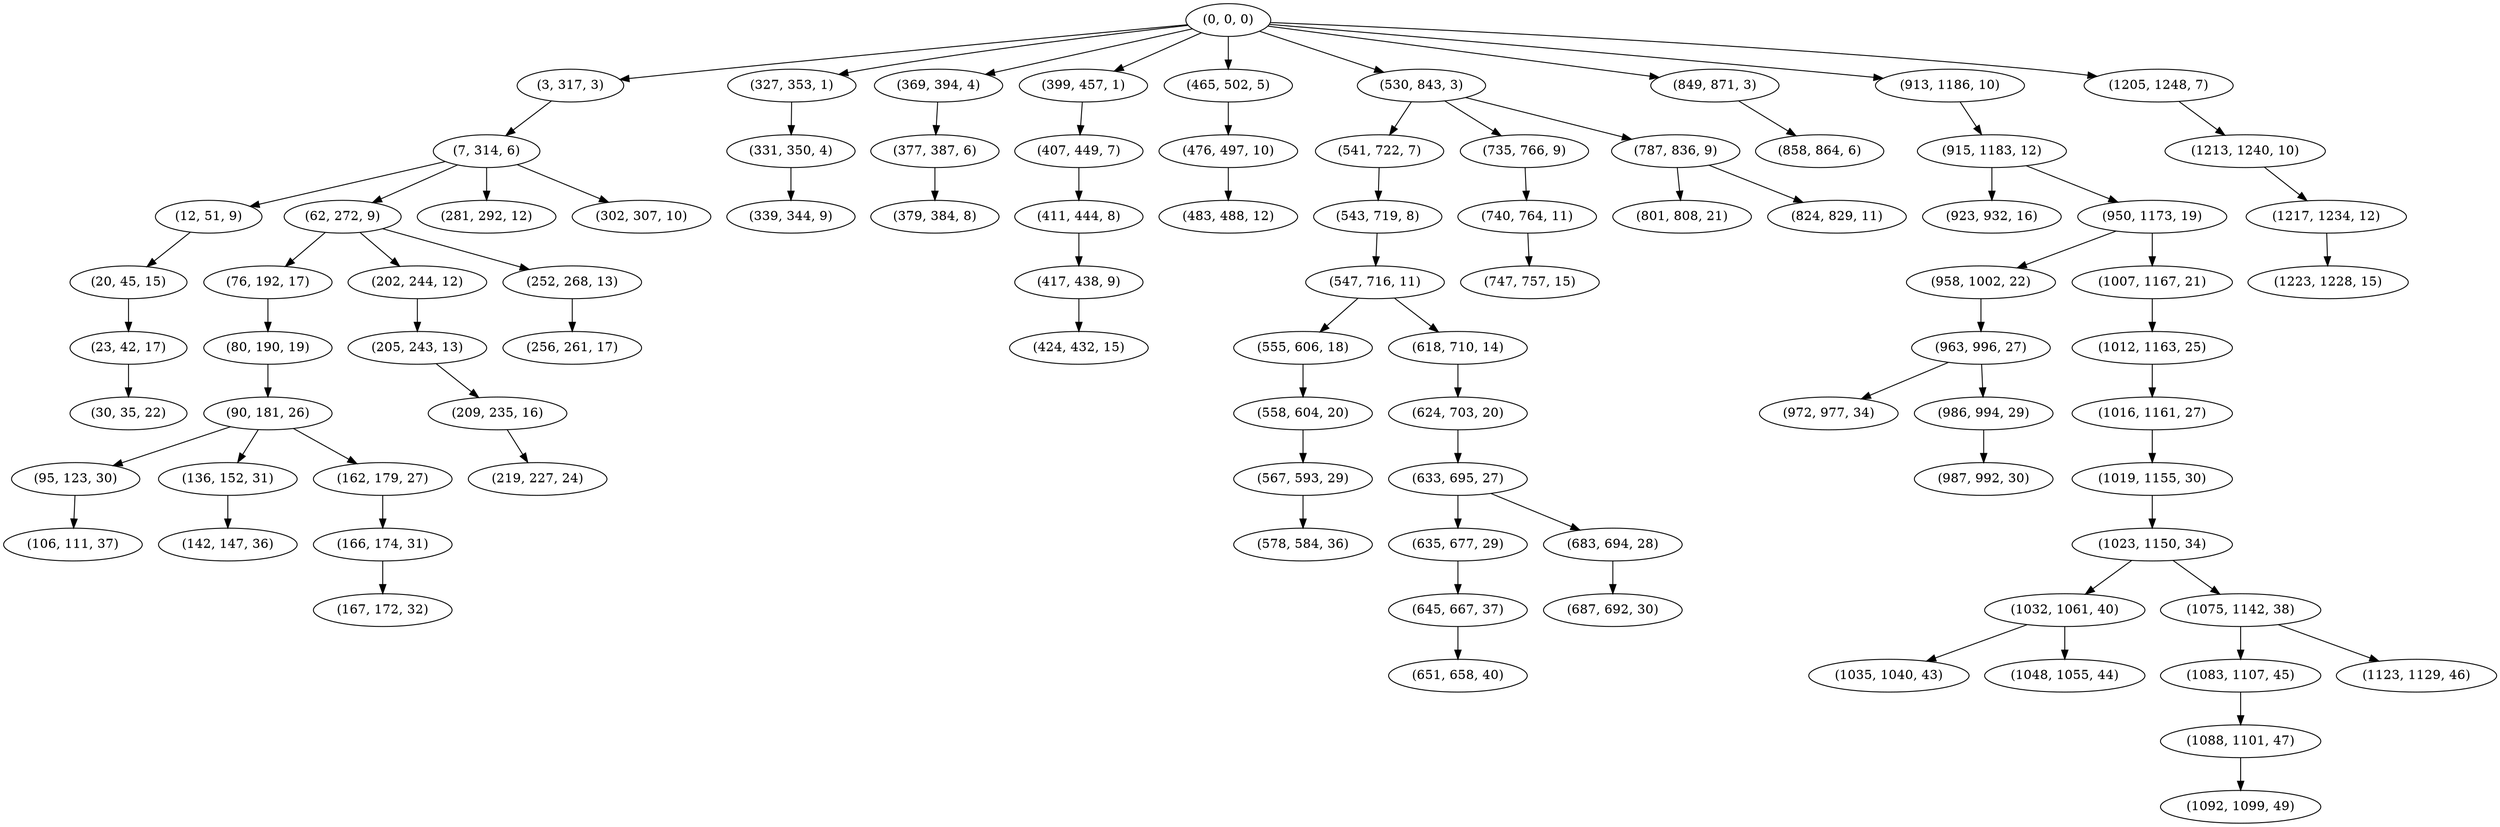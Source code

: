 digraph tree {
    "(0, 0, 0)";
    "(3, 317, 3)";
    "(7, 314, 6)";
    "(12, 51, 9)";
    "(20, 45, 15)";
    "(23, 42, 17)";
    "(30, 35, 22)";
    "(62, 272, 9)";
    "(76, 192, 17)";
    "(80, 190, 19)";
    "(90, 181, 26)";
    "(95, 123, 30)";
    "(106, 111, 37)";
    "(136, 152, 31)";
    "(142, 147, 36)";
    "(162, 179, 27)";
    "(166, 174, 31)";
    "(167, 172, 32)";
    "(202, 244, 12)";
    "(205, 243, 13)";
    "(209, 235, 16)";
    "(219, 227, 24)";
    "(252, 268, 13)";
    "(256, 261, 17)";
    "(281, 292, 12)";
    "(302, 307, 10)";
    "(327, 353, 1)";
    "(331, 350, 4)";
    "(339, 344, 9)";
    "(369, 394, 4)";
    "(377, 387, 6)";
    "(379, 384, 8)";
    "(399, 457, 1)";
    "(407, 449, 7)";
    "(411, 444, 8)";
    "(417, 438, 9)";
    "(424, 432, 15)";
    "(465, 502, 5)";
    "(476, 497, 10)";
    "(483, 488, 12)";
    "(530, 843, 3)";
    "(541, 722, 7)";
    "(543, 719, 8)";
    "(547, 716, 11)";
    "(555, 606, 18)";
    "(558, 604, 20)";
    "(567, 593, 29)";
    "(578, 584, 36)";
    "(618, 710, 14)";
    "(624, 703, 20)";
    "(633, 695, 27)";
    "(635, 677, 29)";
    "(645, 667, 37)";
    "(651, 658, 40)";
    "(683, 694, 28)";
    "(687, 692, 30)";
    "(735, 766, 9)";
    "(740, 764, 11)";
    "(747, 757, 15)";
    "(787, 836, 9)";
    "(801, 808, 21)";
    "(824, 829, 11)";
    "(849, 871, 3)";
    "(858, 864, 6)";
    "(913, 1186, 10)";
    "(915, 1183, 12)";
    "(923, 932, 16)";
    "(950, 1173, 19)";
    "(958, 1002, 22)";
    "(963, 996, 27)";
    "(972, 977, 34)";
    "(986, 994, 29)";
    "(987, 992, 30)";
    "(1007, 1167, 21)";
    "(1012, 1163, 25)";
    "(1016, 1161, 27)";
    "(1019, 1155, 30)";
    "(1023, 1150, 34)";
    "(1032, 1061, 40)";
    "(1035, 1040, 43)";
    "(1048, 1055, 44)";
    "(1075, 1142, 38)";
    "(1083, 1107, 45)";
    "(1088, 1101, 47)";
    "(1092, 1099, 49)";
    "(1123, 1129, 46)";
    "(1205, 1248, 7)";
    "(1213, 1240, 10)";
    "(1217, 1234, 12)";
    "(1223, 1228, 15)";
    "(0, 0, 0)" -> "(3, 317, 3)";
    "(0, 0, 0)" -> "(327, 353, 1)";
    "(0, 0, 0)" -> "(369, 394, 4)";
    "(0, 0, 0)" -> "(399, 457, 1)";
    "(0, 0, 0)" -> "(465, 502, 5)";
    "(0, 0, 0)" -> "(530, 843, 3)";
    "(0, 0, 0)" -> "(849, 871, 3)";
    "(0, 0, 0)" -> "(913, 1186, 10)";
    "(0, 0, 0)" -> "(1205, 1248, 7)";
    "(3, 317, 3)" -> "(7, 314, 6)";
    "(7, 314, 6)" -> "(12, 51, 9)";
    "(7, 314, 6)" -> "(62, 272, 9)";
    "(7, 314, 6)" -> "(281, 292, 12)";
    "(7, 314, 6)" -> "(302, 307, 10)";
    "(12, 51, 9)" -> "(20, 45, 15)";
    "(20, 45, 15)" -> "(23, 42, 17)";
    "(23, 42, 17)" -> "(30, 35, 22)";
    "(62, 272, 9)" -> "(76, 192, 17)";
    "(62, 272, 9)" -> "(202, 244, 12)";
    "(62, 272, 9)" -> "(252, 268, 13)";
    "(76, 192, 17)" -> "(80, 190, 19)";
    "(80, 190, 19)" -> "(90, 181, 26)";
    "(90, 181, 26)" -> "(95, 123, 30)";
    "(90, 181, 26)" -> "(136, 152, 31)";
    "(90, 181, 26)" -> "(162, 179, 27)";
    "(95, 123, 30)" -> "(106, 111, 37)";
    "(136, 152, 31)" -> "(142, 147, 36)";
    "(162, 179, 27)" -> "(166, 174, 31)";
    "(166, 174, 31)" -> "(167, 172, 32)";
    "(202, 244, 12)" -> "(205, 243, 13)";
    "(205, 243, 13)" -> "(209, 235, 16)";
    "(209, 235, 16)" -> "(219, 227, 24)";
    "(252, 268, 13)" -> "(256, 261, 17)";
    "(327, 353, 1)" -> "(331, 350, 4)";
    "(331, 350, 4)" -> "(339, 344, 9)";
    "(369, 394, 4)" -> "(377, 387, 6)";
    "(377, 387, 6)" -> "(379, 384, 8)";
    "(399, 457, 1)" -> "(407, 449, 7)";
    "(407, 449, 7)" -> "(411, 444, 8)";
    "(411, 444, 8)" -> "(417, 438, 9)";
    "(417, 438, 9)" -> "(424, 432, 15)";
    "(465, 502, 5)" -> "(476, 497, 10)";
    "(476, 497, 10)" -> "(483, 488, 12)";
    "(530, 843, 3)" -> "(541, 722, 7)";
    "(530, 843, 3)" -> "(735, 766, 9)";
    "(530, 843, 3)" -> "(787, 836, 9)";
    "(541, 722, 7)" -> "(543, 719, 8)";
    "(543, 719, 8)" -> "(547, 716, 11)";
    "(547, 716, 11)" -> "(555, 606, 18)";
    "(547, 716, 11)" -> "(618, 710, 14)";
    "(555, 606, 18)" -> "(558, 604, 20)";
    "(558, 604, 20)" -> "(567, 593, 29)";
    "(567, 593, 29)" -> "(578, 584, 36)";
    "(618, 710, 14)" -> "(624, 703, 20)";
    "(624, 703, 20)" -> "(633, 695, 27)";
    "(633, 695, 27)" -> "(635, 677, 29)";
    "(633, 695, 27)" -> "(683, 694, 28)";
    "(635, 677, 29)" -> "(645, 667, 37)";
    "(645, 667, 37)" -> "(651, 658, 40)";
    "(683, 694, 28)" -> "(687, 692, 30)";
    "(735, 766, 9)" -> "(740, 764, 11)";
    "(740, 764, 11)" -> "(747, 757, 15)";
    "(787, 836, 9)" -> "(801, 808, 21)";
    "(787, 836, 9)" -> "(824, 829, 11)";
    "(849, 871, 3)" -> "(858, 864, 6)";
    "(913, 1186, 10)" -> "(915, 1183, 12)";
    "(915, 1183, 12)" -> "(923, 932, 16)";
    "(915, 1183, 12)" -> "(950, 1173, 19)";
    "(950, 1173, 19)" -> "(958, 1002, 22)";
    "(950, 1173, 19)" -> "(1007, 1167, 21)";
    "(958, 1002, 22)" -> "(963, 996, 27)";
    "(963, 996, 27)" -> "(972, 977, 34)";
    "(963, 996, 27)" -> "(986, 994, 29)";
    "(986, 994, 29)" -> "(987, 992, 30)";
    "(1007, 1167, 21)" -> "(1012, 1163, 25)";
    "(1012, 1163, 25)" -> "(1016, 1161, 27)";
    "(1016, 1161, 27)" -> "(1019, 1155, 30)";
    "(1019, 1155, 30)" -> "(1023, 1150, 34)";
    "(1023, 1150, 34)" -> "(1032, 1061, 40)";
    "(1023, 1150, 34)" -> "(1075, 1142, 38)";
    "(1032, 1061, 40)" -> "(1035, 1040, 43)";
    "(1032, 1061, 40)" -> "(1048, 1055, 44)";
    "(1075, 1142, 38)" -> "(1083, 1107, 45)";
    "(1075, 1142, 38)" -> "(1123, 1129, 46)";
    "(1083, 1107, 45)" -> "(1088, 1101, 47)";
    "(1088, 1101, 47)" -> "(1092, 1099, 49)";
    "(1205, 1248, 7)" -> "(1213, 1240, 10)";
    "(1213, 1240, 10)" -> "(1217, 1234, 12)";
    "(1217, 1234, 12)" -> "(1223, 1228, 15)";
}
